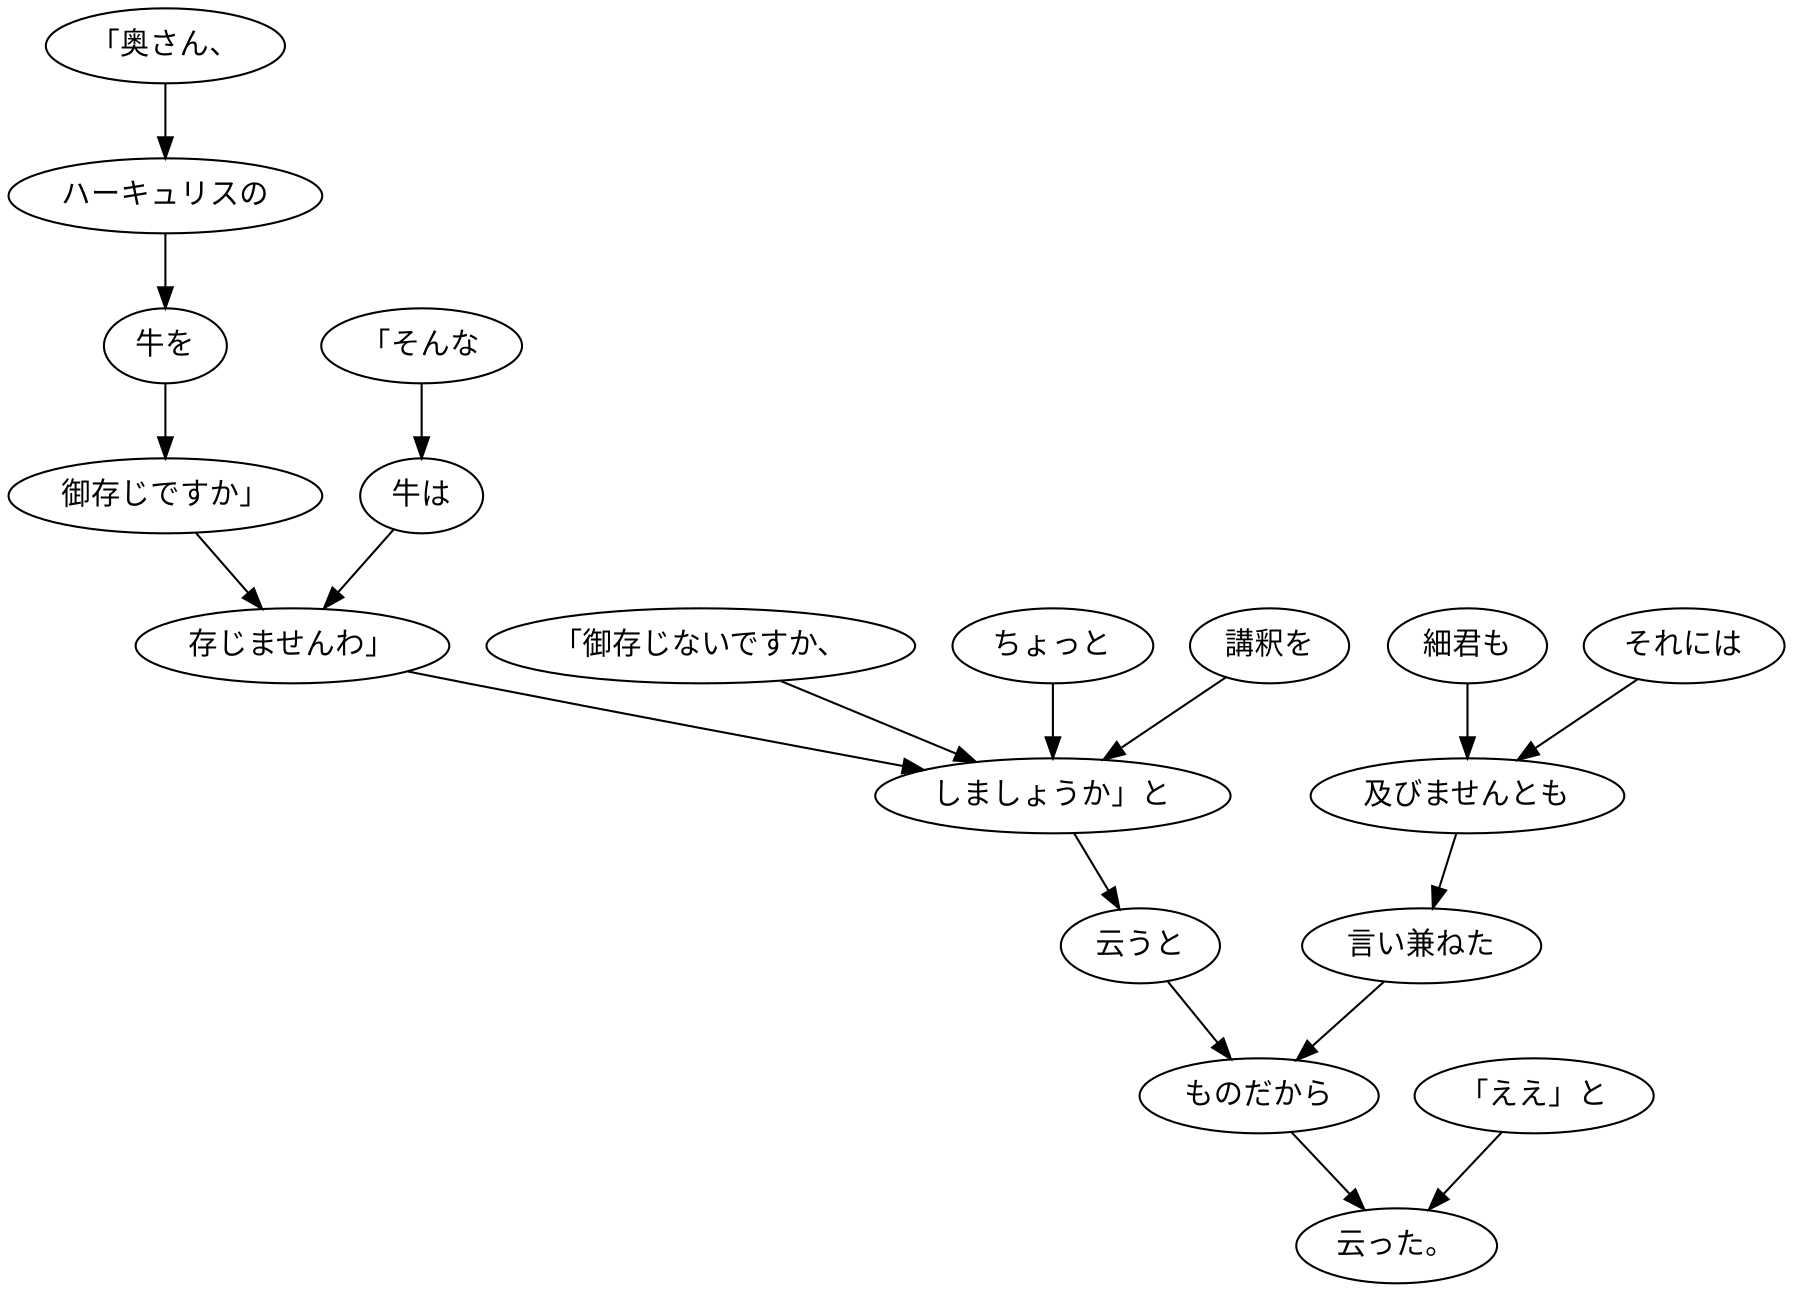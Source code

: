 digraph graph3431 {
	node0 [label="「奥さん、"];
	node1 [label="ハーキュリスの"];
	node2 [label="牛を"];
	node3 [label="御存じですか」"];
	node4 [label="「そんな"];
	node5 [label="牛は"];
	node6 [label="存じませんわ」"];
	node7 [label="「御存じないですか、"];
	node8 [label="ちょっと"];
	node9 [label="講釈を"];
	node10 [label="しましょうか」と"];
	node11 [label="云うと"];
	node12 [label="細君も"];
	node13 [label="それには"];
	node14 [label="及びませんとも"];
	node15 [label="言い兼ねた"];
	node16 [label="ものだから"];
	node17 [label="「ええ」と"];
	node18 [label="云った。"];
	node0 -> node1;
	node1 -> node2;
	node2 -> node3;
	node3 -> node6;
	node4 -> node5;
	node5 -> node6;
	node6 -> node10;
	node7 -> node10;
	node8 -> node10;
	node9 -> node10;
	node10 -> node11;
	node11 -> node16;
	node12 -> node14;
	node13 -> node14;
	node14 -> node15;
	node15 -> node16;
	node16 -> node18;
	node17 -> node18;
}
